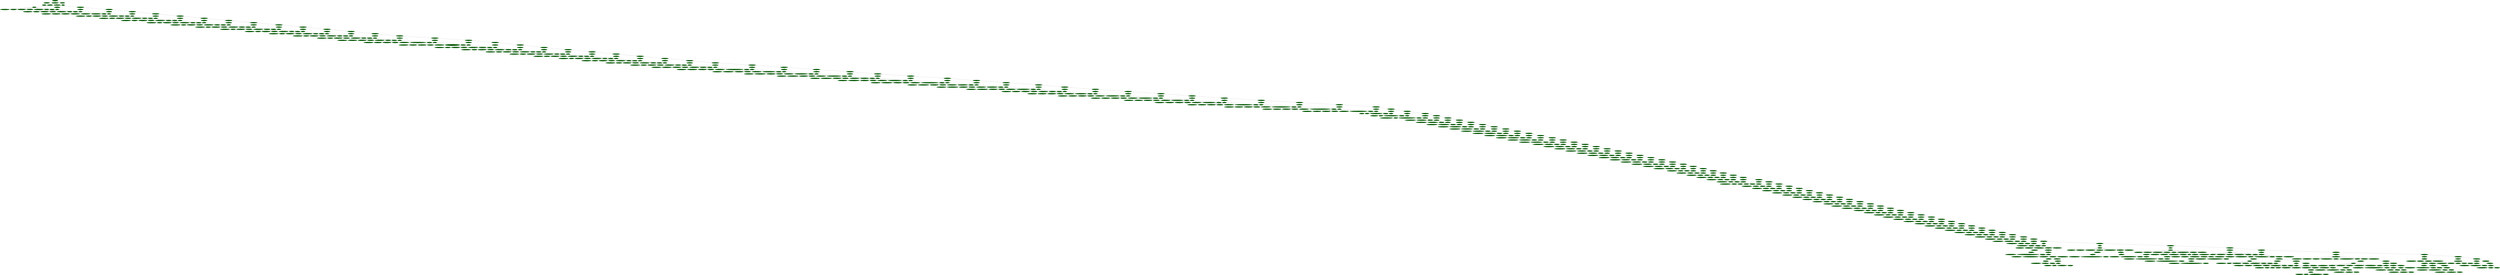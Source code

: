 digraph G {node[shape=ellipse, style=filled, color=darkgreen]
"425.GLOBAL=null"->"425.prInicio=inicio""425.prInicio=inicio"->"0.inicio=null""425.GLOBAL=null"->"424.Instrucciones=null""424.Instrucciones=null"->"1.Declaracion=null""1.Declaracion=null"->"0.Entrada=""0.Entrada="->"0.Palabra_Reservada=Ingresar""0.Entrada="->"0.variable=variable1""0.Entrada="->"0.Palabra_Reservada=coMo""0.Entrada="->"0.tipo_dato=NumEro""0.Entrada="->"0.Palabra_Reservada=cOn_valor""0.Entrada="->"0.Expresion=5""0.Entrada="->"0.Puntocoma=;""424.Instrucciones=null"->"423.Instrucciones=null""423.Instrucciones=null"->"3.Declaracion=null""3.Declaracion=null"->"2.Entrada=""2.Entrada="->"2.Palabra_Reservada=Ingresar""2.Entrada="->"2.variable=variable2""2.Entrada="->"2.Palabra_Reservada=coMo""2.Entrada="->"2.tipo_dato=NumEro""2.Entrada="->"2.Palabra_Reservada=cOn_valor""2.Entrada="->"2.Expresion=50""2.Entrada="->"2.Puntocoma=;""423.Instrucciones=null"->"422.Instrucciones=null""422.Instrucciones=null"->"5.Declaracion=null""5.Declaracion=null"->"4.Entrada=""4.Entrada="->"4.Palabra_Reservada=ingresaR""4.Entrada="->"4.variables=[_v3_, _v2_, _v1_]""4.Entrada="->"4.Palabra_Reservada=cOmo""4.Entrada="->"4.tipo_dato=esta es una cadena""4.Entrada="->"4.Palabra_Reservada=con_vAlor""4.Entrada="->"4.Expresion=esta es una cadena""4.Entrada="->"4.Puntocoma=;""422.Instrucciones=null"->"421.Instrucciones=null""421.Instrucciones=null"->"7.Declaracion=null""7.Declaracion=null"->"6.Entrada=""6.Entrada="->"6.Palabra_Reservada=ingresaR""6.Entrada="->"6.variable=curso1""6.Entrada="->"6.Palabra_Reservada=cOmo""6.Entrada="->"6.tipo_dato=cadena""6.Entrada="->"6.Palabra_Reservada=con_vAlor""6.Entrada="->"6.Expresion=olc""6.Entrada="->"6.Puntocoma=;""421.Instrucciones=null"->"420.Instrucciones=null""420.Instrucciones=null"->"9.Declaracion=null""9.Declaracion=null"->"8.Entrada=""8.Entrada="->"8.Palabra_Reservada=ingresaR""8.Entrada="->"8.variable=curso2""8.Entrada="->"8.Palabra_Reservada=cOmo""8.Entrada="->"8.tipo_dato=cadena""8.Entrada="->"8.Palabra_Reservada=con_vAlor""8.Entrada="->"8.Expresion=olc""8.Entrada="->"8.Puntocoma=;""420.Instrucciones=null"->"419.Instrucciones=null""419.Instrucciones=null"->"11.Declaracion=null""11.Declaracion=null"->"10.Entrada=""10.Entrada="->"10.Palabra_Reservada=ingresaR""10.Entrada="->"10.variable=curso3""10.Entrada="->"10.Palabra_Reservada=cOmo""10.Entrada="->"10.tipo_dato=cadena""10.Entrada="->"10.Palabra_Reservada=con_vAlor""10.Entrada="->"10.Expresion=olc""10.Entrada="->"10.Puntocoma=;""419.Instrucciones=null"->"418.Instrucciones=null""418.Instrucciones=null"->"13.Declaracion=null""13.Declaracion=null"->"12.Entrada=""12.Entrada="->"12.Palabra_Reservada=ingresar""12.Entrada="->"12.variable=pi1""12.Entrada="->"12.Palabra_Reservada=como""12.Entrada="->"12.tipo_dato=numero""12.Entrada="->"12.Palabra_Reservada=con_valor""12.Entrada="->"12.Expresion=3""12.Entrada="->"12.Puntocoma=;""418.Instrucciones=null"->"417.Instrucciones=null""417.Instrucciones=null"->"15.Declaracion=null""15.Declaracion=null"->"14.Entrada=""14.Entrada="->"14.Palabra_Reservada=ingResar""14.Entrada="->"14.variable=pi2""14.Entrada="->"14.Palabra_Reservada=como""14.Entrada="->"14.tipo_dato=numero""14.Entrada="->"14.Palabra_Reservada=con_valor""14.Entrada="->"14.Expresion=3.1""14.Entrada="->"14.Puntocoma=;""417.Instrucciones=null"->"416.Instrucciones=null""416.Instrucciones=null"->"17.Declaracion=null""17.Declaracion=null"->"16.Entrada=""16.Entrada="->"16.Palabra_Reservada=ingresar""16.Entrada="->"16.variable=pi3""16.Entrada="->"16.Palabra_Reservada=como""16.Entrada="->"16.tipo_dato=numero""16.Entrada="->"16.Palabra_Reservada=con_valor""16.Entrada="->"16.Expresion=3.14""16.Entrada="->"16.Puntocoma=;""416.Instrucciones=null"->"415.Instrucciones=null""415.Instrucciones=null"->"19.Declaracion=null""19.Declaracion=null"->"18.Entrada=""18.Entrada="->"18.Palabra_Reservada=ingreSar""18.Entrada="->"18.variable=pi4""18.Entrada="->"18.Palabra_Reservada=como""18.Entrada="->"18.tipo_dato=numero""18.Entrada="->"18.Palabra_Reservada=con_valor""18.Entrada="->"18.Expresion=3.141""18.Entrada="->"18.Puntocoma=;""415.Instrucciones=null"->"414.Instrucciones=null""414.Instrucciones=null"->"21.Declaracion=null""21.Declaracion=null"->"20.Entrada=""20.Entrada="->"20.Palabra_Reservada=ingresar""20.Entrada="->"20.variable=anio1""20.Entrada="->"20.Palabra_Reservada=como""20.Entrada="->"20.tipo_dato=numero""20.Entrada="->"20.Palabra_Reservada=con_valor""20.Entrada="->"20.Expresion=1""20.Entrada="->"20.Puntocoma=;""414.Instrucciones=null"->"413.Instrucciones=null""413.Instrucciones=null"->"23.Declaracion=null""23.Declaracion=null"->"22.Entrada=""22.Entrada="->"22.Palabra_Reservada=ingresar""22.Entrada="->"22.variable=anio2""22.Entrada="->"22.Palabra_Reservada=como""22.Entrada="->"22.tipo_dato=numero""22.Entrada="->"22.Palabra_Reservada=con_valor""22.Entrada="->"22.Expresion=9""22.Entrada="->"22.Puntocoma=;""413.Instrucciones=null"->"412.Instrucciones=null""412.Instrucciones=null"->"25.Declaracion=null""25.Declaracion=null"->"24.Entrada=""24.Entrada="->"24.Palabra_Reservada=IngresAr""24.Entrada="->"24.variable=anio3""24.Entrada="->"24.Palabra_Reservada=como""24.Entrada="->"24.tipo_dato=numero""24.Entrada="->"24.Palabra_Reservada=con_valor""24.Entrada="->"24.Expresion=4""24.Entrada="->"24.Puntocoma=;""412.Instrucciones=null"->"411.Instrucciones=null""411.Instrucciones=null"->"27.Declaracion=null""27.Declaracion=null"->"26.Entrada=""26.Entrada="->"26.Palabra_Reservada=ingresar""26.Entrada="->"26.variable=anio4""26.Entrada="->"26.Palabra_Reservada=como""26.Entrada="->"26.tipo_dato=numero""26.Entrada="->"26.Palabra_Reservada=con_valor""26.Entrada="->"26.Expresion=5""26.Entrada="->"26.Puntocoma=;""411.Instrucciones=null"->"410.Instrucciones=null""410.Instrucciones=null"->"29.Declaracion=null""29.Declaracion=null"->"28.Entrada=""28.Entrada="->"28.Palabra_Reservada=Ingresar""28.Entrada="->"28.variable=variableAntesNeg""28.Entrada="->"28.Palabra_Reservada=como""28.Entrada="->"28.tipo_dato=numero""28.Entrada="->"28.Palabra_Reservada=con_valor""28.Entrada="->"28.Expresion=5.0""28.Entrada="->"28.Puntocoma=;""410.Instrucciones=null"->"409.Instrucciones=null""409.Instrucciones=null"->"31.Declaracion=null""31.Declaracion=null"->"30.Entrada=""30.Entrada="->"30.Palabra_Reservada=ingresar""30.Entrada="->"30.variable=encabezado1""30.Entrada="->"30.Palabra_Reservada=como""30.Entrada="->"30.tipo_dato=cadena""30.Entrada="->"30.Palabra_Reservada=con_valor""30.Entrada="->"30.Expresion=Universidad San Carlos de Guatemala...;""30.Entrada="->"30.Puntocoma=;""409.Instrucciones=null"->"408.Instrucciones=null""408.Instrucciones=null"->"33.Declaracion=null""33.Declaracion=null"->"32.Entrada=""32.Entrada="->"32.Palabra_Reservada=ingresar""32.Entrada="->"32.variable=encabezado2""32.Entrada="->"32.Palabra_Reservada=como""32.Entrada="->"32.tipo_dato=cadena""32.Entrada="->"32.Palabra_Reservada=con_valor""32.Entrada="->"32.Expresion=Escuela de Ciencias y Sistemas
Segundo semestre
""32.Entrada="->"32.Puntocoma=;""408.Instrucciones=null"->"407.Instrucciones=null""407.Instrucciones=null"->"35.Declaracion=null""35.Declaracion=null"->"34.Entrada=""34.Entrada="->"34.Palabra_Reservada=ingresar""34.Entrada="->"34.variable=flag1""34.Entrada="->"34.Palabra_Reservada=como""34.Entrada="->"34.tipo_dato=boolean""34.Entrada="->"34.Palabra_Reservada=con_valor""34.Entrada="->"34.Expresion=verdadero""34.Entrada="->"34.Puntocoma=;""407.Instrucciones=null"->"406.Instrucciones=null""406.Instrucciones=null"->"37.Declaracion=null""37.Declaracion=null"->"36.Entrada=""36.Entrada="->"36.Palabra_Reservada=ingresar""36.Entrada="->"36.variable=flag2""36.Entrada="->"36.Palabra_Reservada=como""36.Entrada="->"36.tipo_dato=boolean""36.Entrada="->"36.Palabra_Reservada=con_valor""36.Entrada="->"36.Expresion=falso""36.Entrada="->"36.Puntocoma=;""406.Instrucciones=null"->"405.Instrucciones=null""405.Instrucciones=null"->"39.Declaracion=null""39.Declaracion=null"->"38.Entrada=""38.Entrada="->"38.Palabra_Reservada=ingresar""38.Entrada="->"38.variable=name1""38.Entrada="->"38.Palabra_Reservada=como""38.Entrada="->"38.tipo_dato=caracter""38.Entrada="->"38.Palabra_Reservada=con_valor""38.Entrada="->"38.Expresion=f""38.Entrada="->"38.Puntocoma=;""405.Instrucciones=null"->"404.Instrucciones=null""404.Instrucciones=null"->"41.Declaracion=null""41.Declaracion=null"->"40.Entrada=""40.Entrada="->"40.Palabra_Reservada=ingresar""40.Entrada="->"40.variable=name2""40.Entrada="->"40.Palabra_Reservada=como""40.Entrada="->"40.tipo_dato=caracter""40.Entrada="->"40.Palabra_Reservada=con_valor""40.Entrada="->"40.Expresion=e""40.Entrada="->"40.Puntocoma=;""404.Instrucciones=null"->"403.Instrucciones=null""403.Instrucciones=null"->"43.Declaracion=null""43.Declaracion=null"->"42.Entrada=""42.Entrada="->"42.Palabra_Reservada=ingresar""42.Entrada="->"42.variable=name3""42.Entrada="->"42.Palabra_Reservada=como""42.Entrada="->"42.tipo_dato=caracter""42.Entrada="->"42.Palabra_Reservada=con_valor""42.Entrada="->"42.Expresion=r""42.Entrada="->"42.Puntocoma=;""403.Instrucciones=null"->"402.Instrucciones=null""402.Instrucciones=null"->"45.Declaracion=null""45.Declaracion=null"->"44.Entrada=""44.Entrada="->"44.Palabra_Reservada=ingresar""44.Entrada="->"44.variables=[]""44.Entrada="->"44.Palabra_Reservada=como""44.Entrada="->"44.tipo_dato=caracter""44.Entrada="->"44.Palabra_Reservada=con_valor""44.Entrada="->"44.Expresion=n""44.Entrada="->"44.Puntocoma=;""402.Instrucciones=null"->"401.Instrucciones=null""401.Instrucciones=null"->"47.Declaracion=null""47.Declaracion=null"->"46.Entrada=""46.Entrada="->"46.Palabra_Reservada=ingresar""46.Entrada="->"46.variable=name5""46.Entrada="->"46.Palabra_Reservada=como""46.Entrada="->"46.tipo_dato=caracter""46.Entrada="->"46.Palabra_Reservada=con_valor""46.Entrada="->"46.Expresion=a""46.Entrada="->"46.Puntocoma=;""401.Instrucciones=null"->"400.Instrucciones=null""400.Instrucciones=null"->"49.Declaracion=null""49.Declaracion=null"->"48.Entrada=""48.Entrada="->"48.Palabra_Reservada=ingresar""48.Entrada="->"48.variable=name7""48.Entrada="->"48.Palabra_Reservada=como""48.Entrada="->"48.tipo_dato=caracter""48.Entrada="->"48.Palabra_Reservada=con_valor""48.Entrada="->"48.Expresion=100""48.Entrada="->"48.Puntocoma=;""400.Instrucciones=null"->"399.Instrucciones=null""399.Instrucciones=null"->"51.Declaracion=null""51.Declaracion=null"->"50.Entrada=""50.Entrada="->"50.Palabra_Reservada=ingresar""50.Entrada="->"50.variable=name8""50.Entrada="->"50.Palabra_Reservada=como""50.Entrada="->"50.tipo_dato=caracter""50.Entrada="->"50.Palabra_Reservada=con_valor""50.Entrada="->"50.Expresion=111""50.Entrada="->"50.Puntocoma=;""399.Instrucciones=null"->"398.Instrucciones=null""398.Instrucciones=null"->"53.Declaracion=null""53.Declaracion=null"->"52.Entrada=""52.Entrada="->"52.Palabra_Reservada=ingresar""52.Entrada="->"52.variable=operaciones1Basica""52.Entrada="->"52.Palabra_Reservada=como""52.Entrada="->"52.tipo_dato=numero""52.Entrada="->"52.Palabra_Reservada=con_valor""52.Entrada="->"52.Expresion=1 + (1)""52.Entrada="->"52.Puntocoma=;""398.Instrucciones=null"->"397.Instrucciones=null""397.Instrucciones=null"->"55.Declaracion=null""55.Declaracion=null"->"54.Entrada=""54.Entrada="->"54.Palabra_Reservada=ingresar""54.Entrada="->"54.variable=operaciones1Basica2""54.Entrada="->"54.Palabra_Reservada=como""54.Entrada="->"54.tipo_dato=numero""54.Entrada="->"54.Palabra_Reservada=con_valor""54.Entrada="->"54.Expresion=_operaciones1Basica_ + _operaciones1Basica_""54.Entrada="->"54.Puntocoma=;""397.Instrucciones=null"->"396.Instrucciones=null""396.Instrucciones=null"->"57.Declaracion=null""57.Declaracion=null"->"56.Entrada=""56.Entrada="->"56.Palabra_Reservada=ingresar""56.Entrada="->"56.variable=operaciones1Intermedia""56.Entrada="->"56.Palabra_Reservada=Como""56.Entrada="->"56.tipo_dato=nUmero""56.Entrada="->"56.Palabra_Reservada=con_valor""56.Entrada="->"56.Expresion=15 + (9 * 8) + 200 / 8 * 3 + 9""56.Entrada="->"56.Puntocoma=;""396.Instrucciones=null"->"395.Instrucciones=null""395.Instrucciones=null"->"59.Declaracion=null""59.Declaracion=null"->"58.Entrada=""58.Entrada="->"58.Palabra_Reservada=ingresar""58.Entrada="->"58.variable=operaciones1Avanzadas1""58.Entrada="->"58.Palabra_Reservada=ComO""58.Entrada="->"58.tipo_dato=numeRo""58.Entrada="->"58.Palabra_Reservada=con_valor""58.Entrada="->"58.Expresion=((15 + 9) * 8 + 200 / 8 * 3 + 9)""58.Entrada="->"58.Puntocoma=;""395.Instrucciones=null"->"394.Instrucciones=null""394.Instrucciones=null"->"61.Declaracion=null""61.Declaracion=null"->"60.Entrada=""60.Entrada="->"60.Palabra_Reservada=ingresar""60.Entrada="->"60.variable=operaciones1Avanzadas2""60.Entrada="->"60.Palabra_Reservada=coMo""60.Entrada="->"60.tipo_dato=numero""60.Entrada="->"60.Palabra_Reservada=con_valor""60.Entrada="->"60.Expresion=(1**[1] + 2)**[22.2 - 2.2 - 15] + (2)""60.Entrada="->"60.Puntocoma=;""394.Instrucciones=null"->"393.Instrucciones=null""393.Instrucciones=null"->"63.Declaracion=null""63.Declaracion=null"->"62.Entrada=""62.Entrada="->"62.Palabra_Reservada=ingresar""62.Entrada="->"62.variable=operaciones1Avanzadas3""62.Entrada="->"62.Palabra_Reservada=como""62.Entrada="->"62.tipo_dato=nuMero""62.Entrada="->"62.Palabra_Reservada=con_valor""62.Entrada="->"62.Expresion=(30**[2]) + (2)""62.Entrada="->"62.Puntocoma=;""393.Instrucciones=null"->"392.Instrucciones=null""392.Instrucciones=null"->"65.Declaracion=null""65.Declaracion=null"->"64.Entrada=""64.Entrada="->"64.Palabra_Reservada=ingresar""64.Entrada="->"64.variable=operaciones1Avanzadas4""64.Entrada="->"64.Palabra_Reservada=Como""64.Entrada="->"64.tipo_dato=numeRo""64.Entrada="->"64.Palabra_Reservada=con_valor""64.Entrada="->"64.Expresion=(30**[10 - 8 + 9 - 4 * 2 - 1]) + (2)""64.Entrada="->"64.Puntocoma=;""392.Instrucciones=null"->"391.Instrucciones=null""391.Instrucciones=null"->"67.Declaracion=null""67.Declaracion=null"->"66.Entrada=""66.Entrada="->"66.Palabra_Reservada=ingresar""66.Entrada="->"66.variable=operaciones1Avanzadas5""66.Entrada="->"66.Palabra_Reservada=coMo""66.Entrada="->"66.tipo_dato=nUmero""66.Entrada="->"66.Palabra_Reservada=con_valor""66.Entrada="->"66.Expresion=30**[10 - 8 + 9 - 4 * 2 - 1] + (15 / (1**[1] + 2))""66.Entrada="->"66.Puntocoma=;""391.Instrucciones=null"->"390.Instrucciones=null""390.Instrucciones=null"->"69.Declaracion=null""69.Declaracion=null"->"68.Entrada=""68.Entrada="->"68.Palabra_Reservada=ingresar""68.Entrada="->"68.variable=operaciones1Avanzadas6""68.Entrada="->"68.Palabra_Reservada=Como""68.Entrada="->"68.tipo_dato=numeRo""68.Entrada="->"68.Palabra_Reservada=con_valor""68.Entrada="->"68.Expresion=(5 * 8)%(1 + 5 + 6)""68.Entrada="->"68.Puntocoma=;""390.Instrucciones=null"->"389.Instrucciones=null""389.Instrucciones=null"->"71.Declaracion=null""71.Declaracion=null"->"70.Entrada=""70.Entrada="->"70.Palabra_Reservada=ingresar""70.Entrada="->"70.variable=operaciones1Avanzadas7""70.Entrada="->"70.Palabra_Reservada=Como""70.Entrada="->"70.tipo_dato=numeRo""70.Entrada="->"70.Palabra_Reservada=con_valor""70.Entrada="->"70.Expresion=(5 * 8)%((5 + 3)**[8])""70.Entrada="->"70.Puntocoma=;""389.Instrucciones=null"->"388.Instrucciones=null""388.Instrucciones=null"->"73.Declaracion=null""73.Declaracion=null"->"72.Entrada=""72.Entrada="->"72.Palabra_Reservada=ingresar""72.Entrada="->"72.variable=operaciones1Avanzadas8""72.Entrada="->"72.Palabra_Reservada=Como""72.Entrada="->"72.tipo_dato=numeRo""72.Entrada="->"72.Palabra_Reservada=con_valor""72.Entrada="->"72.Expresion=(5 * 8)%((5 + (2**[2 * 2]))**[8])""72.Entrada="->"72.Puntocoma=;""388.Instrucciones=null"->"387.Instrucciones=null""387.Instrucciones=null"->"75.Declaracion=null""75.Declaracion=null"->"74.Entrada=""74.Entrada="->"74.Palabra_Reservada=ingresar""74.Entrada="->"74.variable=operacionRela1""74.Entrada="->"74.Palabra_Reservada=como""74.Entrada="->"74.tipo_dato=BooleaN""74.Entrada="->"74.Palabra_Reservada=con_valor""74.Entrada="->"74.Expresion=5 + 5>5""74.Entrada="->"74.Puntocoma=;""387.Instrucciones=null"->"386.Instrucciones=null""386.Instrucciones=null"->"77.Declaracion=null""77.Declaracion=null"->"76.Entrada=""76.Entrada="->"76.Palabra_Reservada=ingresar""76.Entrada="->"76.variable=operacionRela31""76.Entrada="->"76.Palabra_Reservada=como""76.Entrada="->"76.tipo_dato=boolean""76.Entrada="->"76.Palabra_Reservada=con_valor""76.Entrada="->"76.Expresion=_operaciones1Basica_>8""76.Entrada="->"76.Puntocoma=;""386.Instrucciones=null"->"385.Instrucciones=null""385.Instrucciones=null"->"79.Declaracion=null""79.Declaracion=null"->"78.Entrada=""78.Entrada="->"78.Palabra_Reservada=ingresar""78.Entrada="->"78.variable=operacionRela32""78.Entrada="->"78.Palabra_Reservada=como""78.Entrada="->"78.tipo_dato=BooLean""78.Entrada="->"78.Palabra_Reservada=con_valor""78.Entrada="->"78.Expresion=(_operaciones1Basica_ + 6)>=8""78.Entrada="->"78.Puntocoma=;""385.Instrucciones=null"->"384.Instrucciones=null""384.Instrucciones=null"->"81.Declaracion=null""81.Declaracion=null"->"80.Entrada=""80.Entrada="->"80.Palabra_Reservada=ingresar""80.Entrada="->"80.variable=operacionRela33""80.Entrada="->"80.Palabra_Reservada=como""80.Entrada="->"80.tipo_dato=boolean""80.Entrada="->"80.Palabra_Reservada=con_valor""80.Entrada="->"80.Expresion=(_operaciones1Basica_ + 6)<=8""80.Entrada="->"80.Puntocoma=;""384.Instrucciones=null"->"383.Instrucciones=null""383.Instrucciones=null"->"83.Declaracion=null""83.Declaracion=null"->"82.Entrada=""82.Entrada="->"82.Palabra_Reservada=ingresar""82.Entrada="->"82.variable=operacionRela4""82.Entrada="->"82.Palabra_Reservada=como""82.Entrada="->"82.tipo_dato=booleAn""82.Entrada="->"82.Palabra_Reservada=con_valor""82.Entrada="->"82.Expresion=_operaciones1Basica_==8""82.Entrada="->"82.Puntocoma=;""383.Instrucciones=null"->"382.Instrucciones=null""382.Instrucciones=null"->"85.Declaracion=null""85.Declaracion=null"->"84.Entrada=""84.Entrada="->"84.Palabra_Reservada=ingresar""84.Entrada="->"84.variable=operacionRela31""84.Entrada="->"84.Palabra_Reservada=como""84.Entrada="->"84.tipo_dato=boolean""84.Entrada="->"84.Palabra_Reservada=con_valor""84.Entrada="->"84.Expresion=(_operaciones1Basica_ + 6)<8""84.Entrada="->"84.Puntocoma=;""382.Instrucciones=null"->"381.Instrucciones=null""381.Instrucciones=null"->"87.Declaracion=null""87.Declaracion=null"->"86.Entrada=""86.Entrada="->"86.Palabra_Reservada=ingresar""86.Entrada="->"86.variable=operacionRela5""86.Entrada="->"86.Palabra_Reservada=como""86.Entrada="->"86.tipo_dato=boolean""86.Entrada="->"86.Palabra_Reservada=con_valor""86.Entrada="->"86.Expresion=_operaciones1Basica_==_operaciones1Basica_""86.Entrada="->"86.Puntocoma=;""381.Instrucciones=null"->"380.Instrucciones=null""380.Instrucciones=null"->"89.Declaracion=null""89.Declaracion=null"->"88.Entrada=""88.Entrada="->"88.Palabra_Reservada=ingresar""88.Entrada="->"88.variable=operacionRela6""88.Entrada="->"88.Palabra_Reservada=como""88.Entrada="->"88.tipo_dato=Boolean""88.Entrada="->"88.Palabra_Reservada=con_valor""88.Entrada="->"88.Expresion=_operaciones1Basica_==_operaciones1Basica_ + 1""88.Entrada="->"88.Puntocoma=;""380.Instrucciones=null"->"379.Instrucciones=null""379.Instrucciones=null"->"91.Declaracion=null""91.Declaracion=null"->"90.Entrada=""90.Entrada="->"90.Palabra_Reservada=ingresar""90.Entrada="->"90.variable=operacionRela7""90.Entrada="->"90.Palabra_Reservada=como""90.Entrada="->"90.tipo_dato=boolEan""90.Entrada="->"90.Palabra_Reservada=con_valor""90.Entrada="->"90.Expresion=_operaciones1Basica_==(_operaciones1Basica_) * (8 + 5)""90.Entrada="->"90.Puntocoma=;""379.Instrucciones=null"->"378.Instrucciones=null""378.Instrucciones=null"->"93.Declaracion=null""93.Declaracion=null"->"92.Entrada=""92.Entrada="->"92.Palabra_Reservada=ingresar""92.Entrada="->"92.variable=operacionRela5""92.Entrada="->"92.Palabra_Reservada=como""92.Entrada="->"92.tipo_dato=bOoleAn""92.Entrada="->"92.Palabra_Reservada=con_valor""92.Entrada="->"92.Expresion=_operaciones1Basica_!=_operaciones1Basica_""92.Entrada="->"92.Puntocoma=;""378.Instrucciones=null"->"377.Instrucciones=null""377.Instrucciones=null"->"95.Asignacion=null""95.Asignacion=null"->"94.Entrada=""94.Entrada="->"94.Variable=v1""94.Entrada="->"94.flecha=->""94.Entrada="->"94.Expresion=esta es la cadena numero 1""94.Entrada="->"94.Puntocoma=;""377.Instrucciones=null"->"376.Instrucciones=null""376.Instrucciones=null"->"97.Asignacion=null""97.Asignacion=null"->"96.Entrada=""96.Entrada="->"96.Variables=[_v3_, _v2_]""96.Entrada="->"96.flecha=->""96.Entrada="->"96.Expresion=estas cadenas deben ser diferentes""96.Entrada="->"96.Puntocoma=;""376.Instrucciones=null"->"375.Instrucciones=null""375.Instrucciones=null"->"99.Asignacion=null""99.Asignacion=null"->"98.Entrada=""98.Entrada="->"98.Variables=[_curso3_, _curso2_, _curso1_]""98.Entrada="->"98.flecha=->""98.Entrada="->"98.Expresion=Organizacion de lenguajes y compiladores 1""98.Entrada="->"98.Puntocoma=;""375.Instrucciones=null"->"374.Instrucciones=null""374.Instrucciones=null"->"101.Imprimir_nl=null""101.Imprimir_nl=null"->"100.Entrada=null""100.Entrada=null"->"100.Palabra_Reservada=imprimir_nl""100.Entrada=null"->"100.Variable=operaciones1Basica""100.Entrada=null"->"100.Puntocoma=;""374.Instrucciones=null"->"373.Instrucciones=null""373.Instrucciones=null"->"103.Imprimir_nl=null""103.Imprimir_nl=null"->"102.Entrada=null""102.Entrada=null"->"102.Palabra_Reservada=imprimir_nl""102.Entrada=null"->"102.Variable=operaciones1Basica2""102.Entrada=null"->"102.Puntocoma=;""373.Instrucciones=null"->"372.Instrucciones=null""372.Instrucciones=null"->"105.Imprimir_nl=null""105.Imprimir_nl=null"->"104.Entrada=null""104.Entrada=null"->"104.Palabra_Reservada=imprimir_nl""104.Entrada=null"->"104.Variable=operaciones1Intermedia""104.Entrada=null"->"104.Puntocoma=;""372.Instrucciones=null"->"371.Instrucciones=null""371.Instrucciones=null"->"107.Imprimir_nl=null""107.Imprimir_nl=null"->"106.Entrada=null""106.Entrada=null"->"106.Palabra_Reservada=imprimir_nl""106.Entrada=null"->"106.Variable=operaciones1Avanzadas1""106.Entrada=null"->"106.Puntocoma=;""371.Instrucciones=null"->"370.Instrucciones=null""370.Instrucciones=null"->"109.Imprimir_nl=null""109.Imprimir_nl=null"->"108.Entrada=null""108.Entrada=null"->"108.Palabra_Reservada=imprimir_nl""108.Entrada=null"->"108.Variable=operaciones1Avanzadas2""108.Entrada=null"->"108.Puntocoma=;""370.Instrucciones=null"->"369.Instrucciones=null""369.Instrucciones=null"->"111.Imprimir_nl=null""111.Imprimir_nl=null"->"110.Entrada=null""110.Entrada=null"->"110.Palabra_Reservada=imprimir_nl""110.Entrada=null"->"110.Variable=operaciones1Avanzadas3""110.Entrada=null"->"110.Puntocoma=;""369.Instrucciones=null"->"368.Instrucciones=null""368.Instrucciones=null"->"113.Imprimir_nl=null""113.Imprimir_nl=null"->"112.Entrada=null""112.Entrada=null"->"112.Palabra_Reservada=imprimir_nl""112.Entrada=null"->"112.Variable=operaciones1Avanzadas4""112.Entrada=null"->"112.Puntocoma=;""368.Instrucciones=null"->"367.Instrucciones=null""367.Instrucciones=null"->"115.Imprimir_nl=null""115.Imprimir_nl=null"->"114.Entrada=null""114.Entrada=null"->"114.Palabra_Reservada=imprimir_nl""114.Entrada=null"->"114.Variable=operaciones1Avanzadas5""114.Entrada=null"->"114.Puntocoma=;""367.Instrucciones=null"->"366.Instrucciones=null""366.Instrucciones=null"->"117.Imprimir_nl=null""117.Imprimir_nl=null"->"116.Entrada=null""116.Entrada=null"->"116.Palabra_Reservada=imprimir_nl""116.Entrada=null"->"116.Variable=operaciones1Avanzadas6""116.Entrada=null"->"116.Puntocoma=;""366.Instrucciones=null"->"365.Instrucciones=null""365.Instrucciones=null"->"119.Imprimir_nl=null""119.Imprimir_nl=null"->"118.Entrada=null""118.Entrada=null"->"118.Palabra_Reservada=imprimir_nl""118.Entrada=null"->"118.Variable=operaciones1Avanzadas7""118.Entrada=null"->"118.Puntocoma=;""365.Instrucciones=null"->"364.Instrucciones=null""364.Instrucciones=null"->"121.Imprimir_nl=null""121.Imprimir_nl=null"->"120.Entrada=null""120.Entrada=null"->"120.Palabra_Reservada=imprimir_nl""120.Entrada=null"->"120.Variable=operaciones1Avanzadas8""120.Entrada=null"->"120.Puntocoma=;""364.Instrucciones=null"->"363.Instrucciones=null""363.Instrucciones=null"->"123.Imprimir_nl=null""123.Imprimir_nl=null"->"122.Entrada=null""122.Entrada=null"->"122.Palabra_Reservada=imprimir_nl""122.Entrada=null"->"122.Variable=operacionRela1""122.Entrada=null"->"122.Puntocoma=;""363.Instrucciones=null"->"362.Instrucciones=null""362.Instrucciones=null"->"125.Imprimir_nl=null""125.Imprimir_nl=null"->"124.Entrada=null""124.Entrada=null"->"124.Palabra_Reservada=imprimir_nl""124.Entrada=null"->"124.Variable=operacionRela31""124.Entrada=null"->"124.Puntocoma=;""362.Instrucciones=null"->"361.Instrucciones=null""361.Instrucciones=null"->"127.Imprimir_nl=null""127.Imprimir_nl=null"->"126.Entrada=null""126.Entrada=null"->"126.Palabra_Reservada=imprimir_nl""126.Entrada=null"->"126.Variable=operacionRela32""126.Entrada=null"->"126.Puntocoma=;""361.Instrucciones=null"->"360.Instrucciones=null""360.Instrucciones=null"->"129.Imprimir_nl=null""129.Imprimir_nl=null"->"128.Entrada=null""128.Entrada=null"->"128.Palabra_Reservada=imprimir_nl""128.Entrada=null"->"128.Variable=operacionRela33""128.Entrada=null"->"128.Puntocoma=;""360.Instrucciones=null"->"359.Instrucciones=null""359.Instrucciones=null"->"131.Imprimir_nl=null""131.Imprimir_nl=null"->"130.Entrada=null""130.Entrada=null"->"130.Palabra_Reservada=imprimir_nl""130.Entrada=null"->"130.Variable=operacionRela4""130.Entrada=null"->"130.Puntocoma=;""359.Instrucciones=null"->"358.Instrucciones=null""358.Instrucciones=null"->"133.Imprimir_nl=null""133.Imprimir_nl=null"->"132.Entrada=null""132.Entrada=null"->"132.Palabra_Reservada=imprimir_nl""132.Entrada=null"->"132.Variable=operacionRela31""132.Entrada=null"->"132.Puntocoma=;""358.Instrucciones=null"->"357.Instrucciones=null""357.Instrucciones=null"->"135.Imprimir_nl=null""135.Imprimir_nl=null"->"134.Entrada=null""134.Entrada=null"->"134.Palabra_Reservada=imprimir_nl""134.Entrada=null"->"134.Variable=operacionRela5""134.Entrada=null"->"134.Puntocoma=;""357.Instrucciones=null"->"356.Instrucciones=null""356.Instrucciones=null"->"137.Imprimir_nl=null""137.Imprimir_nl=null"->"136.Entrada=null""136.Entrada=null"->"136.Palabra_Reservada=imprimir_nl""136.Entrada=null"->"136.Variable=operacionRela6""136.Entrada=null"->"136.Puntocoma=;""356.Instrucciones=null"->"355.Instrucciones=null""355.Instrucciones=null"->"139.Imprimir_nl=null""139.Imprimir_nl=null"->"138.Entrada=null""138.Entrada=null"->"138.Palabra_Reservada=imprimir_nl""138.Entrada=null"->"138.Variable=operacionRela7""138.Entrada=null"->"138.Puntocoma=;""355.Instrucciones=null"->"354.Instrucciones=null""354.Instrucciones=null"->"141.Imprimir_nl=null""141.Imprimir_nl=null"->"140.Entrada=null""140.Entrada=null"->"140.Palabra_Reservada=imprimir_nl""140.Entrada=null"->"140.Variable=operacionRela5""140.Entrada=null"->"140.Puntocoma=;""354.Instrucciones=null"->"353.Instrucciones=null""353.Instrucciones=null"->"143.Imprimir_nl=null""143.Imprimir_nl=null"->"142.Entrada=null""142.Entrada=null"->"142.Palabra_Reservada=imprimir_nl""142.Entrada=null"->"142.Variable=encabezado1""142.Entrada=null"->"142.Puntocoma=;""353.Instrucciones=null"->"352.Instrucciones=null""352.Instrucciones=null"->"145.Imprimir_nl=null""145.Imprimir_nl=null"->"144.Entrada=null""144.Entrada=null"->"144.Palabra_Reservada=imprimir_nl""144.Entrada=null"->"144.Variable=encabezado2""144.Entrada=null"->"144.Puntocoma=;""352.Instrucciones=null"->"351.Instrucciones=null""351.Instrucciones=null"->"147.Imprimir=null""147.Imprimir=null"->"146.Entrada=null""146.Entrada=null"->"146.Palabra_Reservada=imprimir""146.Entrada=null"->"146.Expresion=...""146.Entrada=null"->"146.Puntocoma=;""351.Instrucciones=null"->"350.Instrucciones=null""350.Instrucciones=null"->"149.Imprimir=null""149.Imprimir=null"->"148.Entrada=null""148.Entrada=null"->"148.Palabra_Reservada=imprimir""148.Entrada=null"->"148.variable=anio1""148.Entrada=null"->"148.Puntocoma=;""350.Instrucciones=null"->"349.Instrucciones=null""349.Instrucciones=null"->"151.Imprimir=null""151.Imprimir=null"->"150.Entrada=null""150.Entrada=null"->"150.Palabra_Reservada=imprimir""150.Entrada=null"->"150.variable=anio2""150.Entrada=null"->"150.Puntocoma=;""349.Instrucciones=null"->"348.Instrucciones=null""348.Instrucciones=null"->"153.Imprimir=null""153.Imprimir=null"->"152.Entrada=null""152.Entrada=null"->"152.Palabra_Reservada=imprimir""152.Entrada=null"->"152.variable=anio3""152.Entrada=null"->"152.Puntocoma=;""348.Instrucciones=null"->"347.Instrucciones=null""347.Instrucciones=null"->"155.Imprimir=null""155.Imprimir=null"->"154.Entrada=null""154.Entrada=null"->"154.Palabra_Reservada=imprimir""154.Entrada=null"->"154.variable=anio4""154.Entrada=null"->"154.Puntocoma=;""347.Instrucciones=null"->"346.Instrucciones=null""346.Instrucciones=null"->"157.Imprimir_nl=null""157.Imprimir_nl=null"->"156.Entrada=null""156.Entrada=null"->"156.Palabra_Reservada=imprimir_nl""156.Entrada=null"->"156.Expresion=.""156.Entrada=null"->"156.Puntocoma=;""346.Instrucciones=null"->"345.Instrucciones=null""345.Instrucciones=null"->"159.Imprimir_nl=null""159.Imprimir_nl=null"->"158.Entrada=null""158.Entrada=null"->"158.Palabra_Reservada=imprimir_nl""158.Entrada=null"->"158.Parentesis=(""158.Entrada=null"->"158.variable=v3""158.Entrada=null"->"158.Parentesis=)""158.Entrada=null"->"158.Puntocoma=;""345.Instrucciones=null"->"344.Instrucciones=null""344.Instrucciones=null"->"161.Imprimir=null""161.Imprimir=null"->"160.Entrada=null""160.Entrada=null"->"160.Palabra_Reservada=imprimir""160.Entrada=null"->"160.variable=name1""160.Entrada=null"->"160.Puntocoma=;""344.Instrucciones=null"->"343.Instrucciones=null""343.Instrucciones=null"->"163.Imprimir=null""163.Imprimir=null"->"162.Entrada=null""162.Entrada=null"->"162.Palabra_Reservada=imprimir""162.Entrada=null"->"162.variable=name2""162.Entrada=null"->"162.Puntocoma=;""343.Instrucciones=null"->"342.Instrucciones=null""342.Instrucciones=null"->"165.Imprimir=null""165.Imprimir=null"->"164.Entrada=null""164.Entrada=null"->"164.Palabra_Reservada=imprimir""164.Entrada=null"->"164.variable=name3""164.Entrada=null"->"164.Puntocoma=;""342.Instrucciones=null"->"341.Instrucciones=null""341.Instrucciones=null"->"167.Imprimir=null""167.Imprimir=null"->"166.Entrada=null""166.Entrada=null"->"166.Palabra_Reservada=imprimir""166.Entrada=null"->"166.variable=name4""166.Entrada=null"->"166.Puntocoma=;""341.Instrucciones=null"->"340.Instrucciones=null""340.Instrucciones=null"->"169.Imprimir=null""169.Imprimir=null"->"168.Entrada=null""168.Entrada=null"->"168.Palabra_Reservada=imprimir""168.Entrada=null"->"168.variable=name5""168.Entrada=null"->"168.Puntocoma=;""340.Instrucciones=null"->"339.Instrucciones=null""339.Instrucciones=null"->"171.Imprimir=null""171.Imprimir=null"->"170.Entrada=null""170.Entrada=null"->"170.Palabra_Reservada=imprimir""170.Entrada=null"->"170.variable=name6""170.Entrada=null"->"170.Puntocoma=;""339.Instrucciones=null"->"338.Instrucciones=null""338.Instrucciones=null"->"173.Imprimir=null""173.Imprimir=null"->"172.Entrada=null""172.Entrada=null"->"172.Palabra_Reservada=imprimir""172.Entrada=null"->"172.variable=name7""172.Entrada=null"->"172.Puntocoma=;""338.Instrucciones=null"->"337.Instrucciones=null""337.Instrucciones=null"->"175.Imprimir=null""175.Imprimir=null"->"174.Entrada=null""174.Entrada=null"->"174.Palabra_Reservada=imprimir""174.Entrada=null"->"174.variable=name8""174.Entrada=null"->"174.Puntocoma=;""337.Instrucciones=null"->"336.Instrucciones=null""336.Instrucciones=null"->"177.Imprimir=null""177.Imprimir=null"->"176.Entrada=null""176.Entrada=null"->"176.Palabra_Reservada=imprimir""176.Entrada=null"->"176.Expresion=.""176.Entrada=null"->"176.Puntocoma=;""336.Instrucciones=null"->"335.Instrucciones=null""335.Instrucciones=null"->"179.Imprimir_nl=null""179.Imprimir_nl=null"->"178.Entrada=null""178.Entrada=null"->"178.Palabra_Reservada=imprimir_nl""178.Entrada=null"->"178.Variable=variable1""178.Entrada=null"->"178.Puntocoma=;""335.Instrucciones=null"->"334.Instrucciones=null""334.Instrucciones=null"->"181.Imprimir_nl=null""181.Imprimir_nl=null"->"180.Entrada=null""180.Entrada=null"->"180.Palabra_Reservada=imprimir_nl""180.Entrada=null"->"180.Variable=variable2""180.Entrada=null"->"180.Puntocoma=;""334.Instrucciones=null"->"333.Instrucciones=null""333.Instrucciones=null"->"183.Imprimir_nl=null""183.Imprimir_nl=null"->"182.Entrada=null""182.Entrada=null"->"182.Palabra_Reservada=imprimir_nl""182.Entrada=null"->"182.Variable=v1""182.Entrada=null"->"182.Puntocoma=;""333.Instrucciones=null"->"332.Instrucciones=null""332.Instrucciones=null"->"185.Imprimir_nl=null""185.Imprimir_nl=null"->"184.Entrada=null""184.Entrada=null"->"184.Palabra_Reservada=imprimir_nl""184.Entrada=null"->"184.Variable=v2""184.Entrada=null"->"184.Puntocoma=;""332.Instrucciones=null"->"331.Instrucciones=null""331.Instrucciones=null"->"187.Imprimir_nl=null""187.Imprimir_nl=null"->"186.Entrada=null""186.Entrada=null"->"186.Palabra_Reservada=imprimir_nl""186.Entrada=null"->"186.Variable=v3""186.Entrada=null"->"186.Puntocoma=;""331.Instrucciones=null"->"330.Instrucciones=null""330.Instrucciones=null"->"189.Imprimir_nl=null""189.Imprimir_nl=null"->"188.Entrada=null""188.Entrada=null"->"188.Palabra_Reservada=imprimir_nl""188.Entrada=null"->"188.Variable=curso1""188.Entrada=null"->"188.Puntocoma=;""330.Instrucciones=null"->"329.Instrucciones=null""329.Instrucciones=null"->"191.Imprimir_nl=null""191.Imprimir_nl=null"->"190.Entrada=null""190.Entrada=null"->"190.Palabra_Reservada=imprimir_nl""190.Entrada=null"->"190.Variable=curso2""190.Entrada=null"->"190.Puntocoma=;""329.Instrucciones=null"->"328.Instrucciones=null""328.Instrucciones=null"->"193.Imprimir_nl=null""193.Imprimir_nl=null"->"192.Entrada=null""192.Entrada=null"->"192.Palabra_Reservada=imprimir_nl""192.Entrada=null"->"192.Variable=curso3""192.Entrada=null"->"192.Puntocoma=;""328.Instrucciones=null"->"327.Instrucciones=null""327.Instrucciones=null"->"195.Imprimir_nl=null""195.Imprimir_nl=null"->"194.Entrada=null""194.Entrada=null"->"194.Palabra_Reservada=imprimir_nl""194.Entrada=null"->"194.Variable=pi1""194.Entrada=null"->"194.Puntocoma=;""327.Instrucciones=null"->"326.Instrucciones=null""326.Instrucciones=null"->"197.Imprimir_nl=null""197.Imprimir_nl=null"->"196.Entrada=null""196.Entrada=null"->"196.Palabra_Reservada=imprimir_nl""196.Entrada=null"->"196.Variable=pi2""196.Entrada=null"->"196.Puntocoma=;""326.Instrucciones=null"->"325.Instrucciones=null""325.Instrucciones=null"->"199.Imprimir_nl=null""199.Imprimir_nl=null"->"198.Entrada=null""198.Entrada=null"->"198.Palabra_Reservada=imprimir_nl""198.Entrada=null"->"198.Variable=pi3""198.Entrada=null"->"198.Puntocoma=;""325.Instrucciones=null"->"324.Instrucciones=null""324.Instrucciones=null"->"201.Imprimir_nl=null""201.Imprimir_nl=null"->"200.Entrada=null""200.Entrada=null"->"200.Palabra_Reservada=imprimir_nl""200.Entrada=null"->"200.Variable=pi4""200.Entrada=null"->"200.Puntocoma=;""324.Instrucciones=null"->"323.Instrucciones=null""323.Instrucciones=null"->"203.Imprimir_nl=null""203.Imprimir_nl=null"->"202.Entrada=null""202.Entrada=null"->"202.Palabra_Reservada=imprimir_nl""202.Entrada=null"->"202.Variable=anio1""202.Entrada=null"->"202.Puntocoma=;""323.Instrucciones=null"->"322.Instrucciones=null""322.Instrucciones=null"->"205.Imprimir_nl=null""205.Imprimir_nl=null"->"204.Entrada=null""204.Entrada=null"->"204.Palabra_Reservada=imprimir_nl""204.Entrada=null"->"204.Variable=anio2""204.Entrada=null"->"204.Puntocoma=;""322.Instrucciones=null"->"321.Instrucciones=null""321.Instrucciones=null"->"207.Imprimir_nl=null""207.Imprimir_nl=null"->"206.Entrada=null""206.Entrada=null"->"206.Palabra_Reservada=imprimir_nl""206.Entrada=null"->"206.Variable=anio3""206.Entrada=null"->"206.Puntocoma=;""321.Instrucciones=null"->"320.Instrucciones=null""320.Instrucciones=null"->"209.Imprimir_nl=null""209.Imprimir_nl=null"->"208.Entrada=null""208.Entrada=null"->"208.Palabra_Reservada=imprimir_nl""208.Entrada=null"->"208.Variable=anio4""208.Entrada=null"->"208.Puntocoma=;""320.Instrucciones=null"->"319.Instrucciones=null""319.Instrucciones=null"->"211.Imprimir_nl=null""211.Imprimir_nl=null"->"210.Entrada=null""210.Entrada=null"->"210.Palabra_Reservada=imprimir_nl""210.Entrada=null"->"210.Variable=variableAntesNeg""210.Entrada=null"->"210.Puntocoma=;""319.Instrucciones=null"->"318.Instrucciones=null""318.Instrucciones=null"->"213.Imprimir_nl=null""213.Imprimir_nl=null"->"212.Entrada=null""212.Entrada=null"->"212.Palabra_Reservada=imprimir_nl""212.Entrada=null"->"212.Variable=flag1""212.Entrada=null"->"212.Puntocoma=;""318.Instrucciones=null"->"317.Instrucciones=null""317.Instrucciones=null"->"215.Imprimir_nl=null""215.Imprimir_nl=null"->"214.Entrada=null""214.Entrada=null"->"214.Palabra_Reservada=imprimir_nl""214.Entrada=null"->"214.Variable=flag2""214.Entrada=null"->"214.Puntocoma=;""317.Instrucciones=null"->"316.Instrucciones=null""316.Instrucciones=null"->"229.IF=null""229.IF=null"->"228.Entrada=""228.Entrada="->"228.Palabra_Rerservada=si""228.Entrada="->"228.Condicion=(v1==_v2_):
""228.Entrada="->"228.Palabra_Reservada=entonces""228.Entrada="->"227.Instrucciones=null""227.Instrucciones=null"->"217.Imprimir_nl=null""217.Imprimir_nl=null"->"216.Entrada=null""216.Entrada=null"->"216.Palabra_Reservada=imprimir_nl""216.Entrada=null"->"216.Expresion=Al parecer no funciona la asignacion, restame puntos en el if""216.Entrada=null"->"216.Puntocoma=;""227.Instrucciones=null"->"226.Instrucciones=null""226.Instrucciones=null"->"225.Mientras=null""225.Mientras=null"->"224.Entrada=""224.Entrada="->"224.Palabra_Rerservada=mientras""224.Entrada="->"224.Expresion=while(not(_variable1_>=5 * 5 + 8 / 2)):
""224.Entrada="->"224.Palabra_Reservada=hacer""224.Entrada="->"223.Instrucciones=null""223.Instrucciones=null"->"219.Imprimir=null""219.Imprimir=null"->"218.Entrada=null""218.Entrada=null"->"218.Palabra_Reservada=imprimir""218.Entrada=null"->"218.variable=variable1""218.Entrada=null"->"218.Puntocoma=;""223.Instrucciones=null"->"222.Instrucciones=null""222.Instrucciones=null"->"221.Asignacion=null""221.Asignacion=null"->"220.Entrada=""220.Entrada="->"220.Variable=variable1""220.Entrada="->"220.flecha=->""220.Entrada="->"220.Expresion=_variable1_ + 1""220.Entrada="->"220.Puntocoma=;""224.Entrada="->"224.Palabra_Reservada=fin_mientras""228.Entrada="->"228.Palabra_Reservada=fin_si""316.Instrucciones=null"->"315.Instrucciones=null""315.Instrucciones=null"->"237.IF=null""237.IF=null"->"236.Entrada=""236.Entrada="->"236.Palabra_Rerservada=si""236.Entrada="->"236.Condicion=(v1==_v2_):
""236.Entrada="->"236.Palabra_Reservada=entonces""236.Entrada="->"232.Instrucciones=null""232.Instrucciones=null"->"231.Imprimir_nl=null""231.Imprimir_nl=null"->"230.Entrada=null""230.Entrada=null"->"230.Palabra_Reservada=imprimir_nl""230.Entrada=null"->"230.Expresion=no tiene que imprimir este mensaje, error en instruccion if""230.Entrada=null"->"230.Puntocoma=;""236.Entrada="->"236.Palabra_Reservada=de_lo_contrario""236.Entrada="->"235.Instrucciones=null""235.Instrucciones=null"->"234.Imprimir=null""234.Imprimir=null"->"233.Entrada=null""233.Entrada=null"->"233.Palabra_Reservada=imprimir""233.Entrada=null"->"233.Expresion=INTRUCCION IF con Else esta correcta""233.Entrada=null"->"233.Puntocoma=;""236.Entrada="->"236.Palabra_Reservada=fin_si""315.Instrucciones=null"->"314.Instrucciones=null""314.Instrucciones=null"->"253.IF=null""253.IF=null"->"252.Entrada=""252.Entrada="->"252.Palabra_Rerservada=si""252.Entrada="->"252.Condicion=(v1==_v2_):
""252.Entrada="->"252.Palabra_Reservada=entonces""252.Entrada="->"240.Instrucciones=null""240.Instrucciones=null"->"239.Imprimir_nl=null""239.Imprimir_nl=null"->"238.Entrada=null""238.Entrada=null"->"238.Palabra_Reservada=imprimir_nl""238.Entrada=null"->"238.Expresion=no tiene que imprimir este mensaje,error en l aintruccion if""238.Entrada=null"->"238.Puntocoma=;""252.Entrada="->"248.Lista O_Si=""248.Lista O_Si="->"248.Palabra_Rerservada=o_si""248.Lista O_Si="->"248.Condicion=(v1==13):
""248.Lista O_Si="->"248.Palabra_Reservada=entonces""248.Lista O_Si="->"243.Instrucciones=null""243.Instrucciones=null"->"242.Imprimir_nl=null""242.Imprimir_nl=null"->"241.Entrada=null""241.Entrada=null"->"241.Palabra_Reservada=imprimir_nl""241.Entrada=null"->"241.Expresion=no tiene que imprimir este mensaje,error en l aintruccion if""241.Entrada=null"->"241.Puntocoma=;""248.Lista O_Si="->"247.O_Si=""247.O_Si="->"247.Palabra_Rerservada=o_si""247.O_Si="->"247.Condicion=(v1==14):
""247.O_Si="->"247.Palabra_Reservada=entonces""247.O_Si="->"246.Instrucciones=null""246.Instrucciones=null"->"245.Imprimir_nl=null""245.Imprimir_nl=null"->"244.Entrada=null""244.Entrada=null"->"244.Palabra_Reservada=imprimir_nl""244.Entrada=null"->"244.Expresion=no tiene que imprimir este mensaje,error en l aintruccion if""244.Entrada=null"->"244.Puntocoma=;""252.Entrada="->"252.Palabra_Reservada=de_lo_contrario""252.Entrada="->"251.Instrucciones=null""251.Instrucciones=null"->"250.Imprimir_nl=null""250.Imprimir_nl=null"->"249.Entrada=null""249.Entrada=null"->"249.Palabra_Reservada=imprimir_nl""249.Entrada=null"->"249.Expresion=Instruccion if con else if esta correcta""249.Entrada=null"->"249.Puntocoma=;""252.Entrada="->"252.Palabra_Reservada=fin_si""314.Instrucciones=null"->"313.Instrucciones=null""313.Instrucciones=null"->"255.Declaracion=null""255.Declaracion=null"->"254.Entrada=""254.Entrada="->"254.Palabra_Reservada=ingresar""254.Entrada="->"254.variable=varB""254.Entrada="->"254.Palabra_Reservada=como""254.Entrada="->"254.tipo_dato=Boolean""254.Entrada="->"254.Palabra_Reservada=con_valor""254.Entrada="->"254.Expresion=falso""254.Entrada="->"254.Puntocoma=;""313.Instrucciones=null"->"312.Instrucciones=null""312.Instrucciones=null"->"275.Metodo=null""275.Metodo=null"->"274.Entrada=null""274.Entrada=null"->"274.Palabra_Rerservada=metodo""274.Entrada=null"->"274.Variable=potenciaManual""274.Entrada=null"->"274.Palabra_Reservada=con_parametros""274.Entrada=null"->"274.Parentesis=(""274.Entrada=null"->"274.Parametros=baseNumero,exponenteNumero""274.Entrada=null"->"274.Parentesis=)""274.Entrada=null"->"273.Instrucciones=null""273.Instrucciones=null"->"257.Declaracion=null""257.Declaracion=null"->"256.Entrada=""256.Entrada="->"256.Palabra_Reservada=ingresar""256.Entrada="->"256.variable=i""256.Entrada="->"256.Palabra_Reservada=como""256.Entrada="->"256.tipo_dato=Numero""256.Entrada="->"256.Palabra_Reservada=con_valor""256.Entrada="->"256.Expresion=0""256.Entrada="->"256.Puntocoma=;""273.Instrucciones=null"->"272.Instrucciones=null""272.Instrucciones=null"->"259.Declaracion=null""259.Declaracion=null"->"258.Entrada=""258.Entrada="->"258.Palabra_Reservada=ingresar""258.Entrada="->"258.variable=acumulado""258.Entrada="->"258.Palabra_Reservada=como""258.Entrada="->"258.tipo_dato=Numero""258.Entrada="->"258.Palabra_Reservada=con_valor""258.Entrada="->"258.Expresion=0""258.Entrada="->"258.Puntocoma=;""272.Instrucciones=null"->"271.Instrucciones=null""271.Instrucciones=null"->"264.Para=null""264.Para=null"->"263.Entrada=""263.Entrada="->"263.Palabra_Rerservada=para""263.Entrada="->"263.Variable=i""263.Entrada="->"263.flecha=->""263.Entrada="->"263.Expresion=0""263.Entrada="->"263.Palabra_Reservada=hasta""263.Entrada="->"263.Expresion=_exponente_ - 1""263.Entrada="->"263.Palabra_Reservada=hacer""263.Entrada="->"262.Instrucciones=null""262.Instrucciones=null"->"261.Asignacion=null""261.Asignacion=null"->"260.Entrada=""260.Entrada="->"260.Variable=acumulado""260.Entrada="->"260.flecha=->""260.Entrada="->"260.Expresion=_acumulado_ + _acumulado_""260.Entrada="->"260.Puntocoma=;""263.Entrada="->"263.Palabra_Reservada=fin_para""271.Instrucciones=null"->"270.Instrucciones=null""270.Instrucciones=null"->"266.Imprimir_nl=null""266.Imprimir_nl=null"->"265.Entrada=null""265.Entrada=null"->"265.Palabra_Reservada=imprimir_nl""265.Entrada=null"->"265.Expresion= Esta es la potencia Manual""265.Entrada=null"->"265.Puntocoma=;""270.Instrucciones=null"->"269.Instrucciones=null""269.Instrucciones=null"->"268.Imprimir_nl=null""268.Imprimir_nl=null"->"267.Entrada=null""267.Entrada=null"->"267.Palabra_Reservada=imprimir_nl""267.Entrada=null"->"267.Variable=acumulado""267.Entrada=null"->"267.Puntocoma=;""274.Entrada=null"->"274.Palabra_Reservada=fin_metodo""312.Instrucciones=null"->"311.Instrucciones=null""311.Instrucciones=null"->"289.Funciones=null""289.Funciones=null"->"288.Entrada Funcion=null""288.Entrada Funcion=null"->"288.Palabra_Rerservada=funcion""288.Entrada Funcion=null"->"288.Variable=potenciaFuncion""288.Entrada Funcion=null"->"288.Tipo Dato=Numero""288.Entrada Funcion=null"->"288.Palabra_Reservada=con_parametros""288.Entrada Funcion=null"->"288.Parentesis=(""288.Entrada Funcion=null"->"288.Parametros=baseNumero,exponenteNumero""288.Entrada Funcion=null"->"288.Parentesis=)""288.Entrada Funcion=null"->"287.Instrucciones=null""287.Instrucciones=null"->"277.Declaracion=null""277.Declaracion=null"->"276.Entrada=""276.Entrada="->"276.Palabra_Reservada=ingresar""276.Entrada="->"276.variable=potencia""276.Entrada="->"276.Palabra_Reservada=como""276.Entrada="->"276.tipo_dato=Numero""276.Entrada="->"276.Palabra_Reservada=con_valor""276.Entrada="->"276.Expresion=_base_**[_exponente_]""276.Entrada="->"276.Puntocoma=;""287.Instrucciones=null"->"286.Instrucciones=null""286.Instrucciones=null"->"279.Imprimir_nl=null""279.Imprimir_nl=null"->"278.Entrada=null""278.Entrada=null"->"278.Palabra_Reservada=imprimir_nl""278.Entrada=null"->"278.Expresion= Esta es la potencia Manual pero con una funcion""278.Entrada=null"->"278.Puntocoma=;""286.Instrucciones=null"->"285.Instrucciones=null""285.Instrucciones=null"->"281.Imprimir_nl=null""281.Imprimir_nl=null"->"280.Entrada=null""280.Entrada=null"->"280.Palabra_Reservada=imprimir_nl""280.Entrada=null"->"280.Variable=potencia""280.Entrada=null"->"280.Puntocoma=;""285.Instrucciones=null"->"284.Instrucciones=null""284.Instrucciones=null"->"283.Retorno=null""283.Retorno=null"->"282.Entrada=null""282.Entrada=null"->"282.Palabra_Rerservada=retornar""282.Entrada=null"->"282.Expresion=_potencia_""282.Entrada=null"->"282.Puntocoma=;""288.Entrada Funcion=null"->"288.Palabra_Reservada=fin_funcion""311.Instrucciones=null"->"310.Instrucciones=null""310.Instrucciones=null"->"300.Metodo=null""300.Metodo=null"->"299.Entrada=null""299.Entrada=null"->"299.Palabra_Rerservada=metodo""299.Entrada=null"->"299.Variable=metodo1""299.Entrada=null"->"298.Instrucciones=null""298.Instrucciones=null"->"291.Imprimir_nl=null""291.Imprimir_nl=null"->"290.Entrada=null""290.Entrada=null"->"290.Palabra_Reservada=imprimir_nl""290.Entrada=null"->"290.Expresion=estamos entrando al metodo 1""290.Entrada=null"->"290.Puntocoma=;""298.Instrucciones=null"->"297.Instrucciones=null""297.Instrucciones=null"->"293.Imprimir_nl=null""293.Imprimir_nl=null"->"292.Entrada=null""292.Entrada=null"->"292.Palabra_Reservada=imprimir_nl""292.Entrada=null"->"292.Expresion= Esta es la potencia Funcion""292.Entrada=null"->"292.Puntocoma=;""297.Instrucciones=null"->"296.Instrucciones=null""296.Instrucciones=null"->"295.Imprimir_nl=null""295.Imprimir_nl=null"->"294.Entrada=null""294.Entrada=null"->"294.Palabra_Reservada=imprimir_nl""294.Entrada=null"->"294.Expresion=FIN del metodo1""294.Entrada=null"->"294.Puntocoma=;""299.Entrada=null"->"299.Palabra_Reservada=fin_metodo""310.Instrucciones=null"->"309.Instrucciones=null""309.Instrucciones=null"->"302.Ejecutar=null""302.Ejecutar=null"->"301.Entrada Ejecutar=null""301.Entrada Ejecutar=null"->"301.Palabra_Rerservada=ejecutar""301.Entrada Ejecutar=null"->"301.Variable=metodo1""301.Entrada Ejecutar=null"->"301.Parentesis=(""301.Entrada Ejecutar=null"->"301.Parentesis=)""301.Entrada Ejecutar=null"->"301.puntocoma=;""309.Instrucciones=null"->"308.Instrucciones=null""308.Instrucciones=null"->"304.Imprimir=null""304.Imprimir=null"->"303.Entrada=null""303.Entrada=null"->"303.Palabra_Reservada=imprimir""303.Entrada=null"->"303.Expresion=El fibonacci de 5 es ""303.Entrada=null"->"303.Puntocoma=;""308.Instrucciones=null"->"307.Instrucciones=null""307.Instrucciones=null"->"306.Imprimir_nl=null""306.Imprimir_nl=null"->"305.Entrada=null""305.Entrada=null"->"305.Palabra_Reservada=imprimir_nl""305.Entrada=null"->"305.Expresion=.""305.Entrada=null"->"305.Puntocoma=;""425.GLOBAL=null"->"425.prFin=null""425.prFin=null"->"0.fin=null"

}
